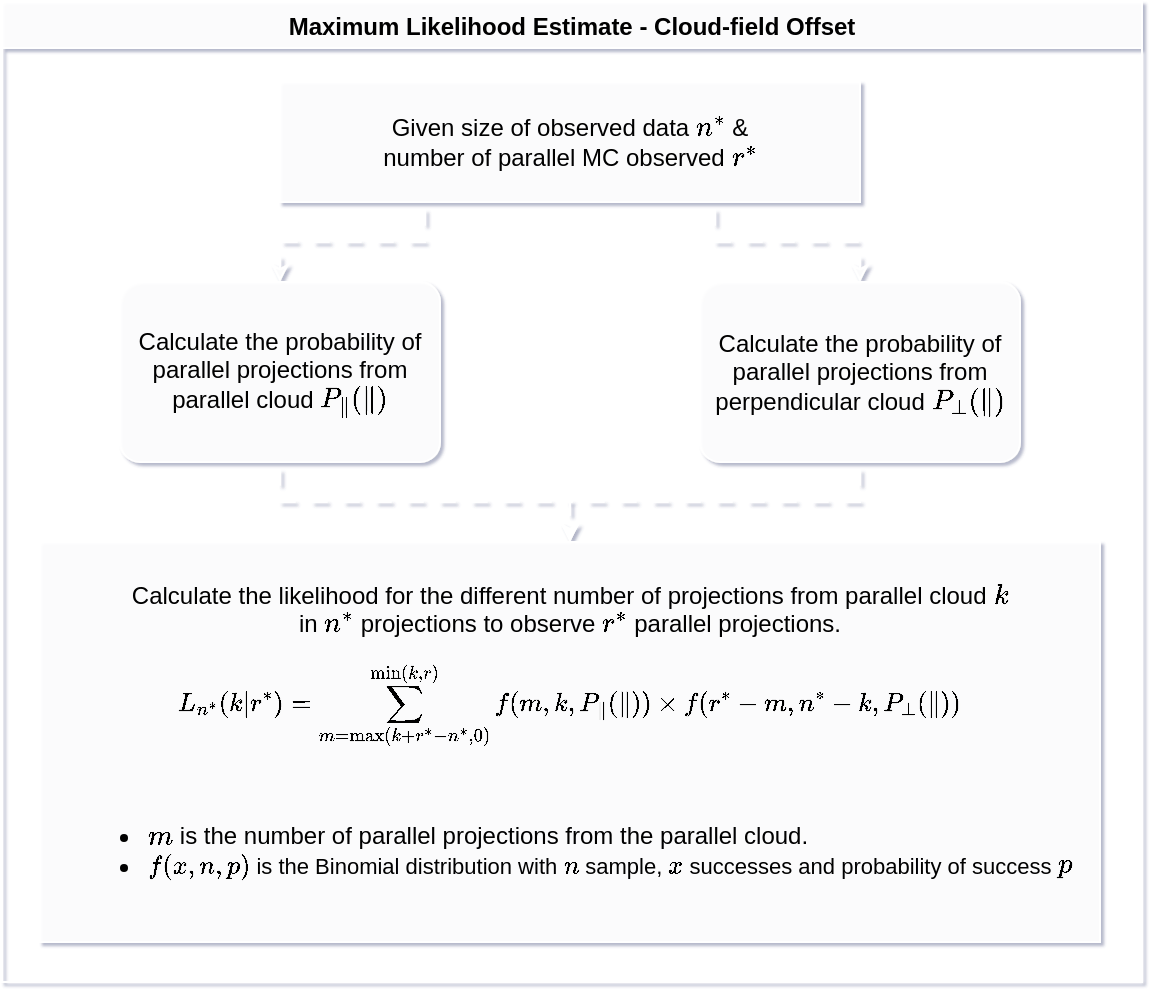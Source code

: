 <mxfile version="20.0.4" type="device"><diagram id="_TmfPOevUHNEVZGn_hcD" name="Page-1"><mxGraphModel dx="1422" dy="754" grid="1" gridSize="10" guides="1" tooltips="1" connect="1" arrows="1" fold="1" page="1" pageScale="1" pageWidth="827" pageHeight="1169" background="none" math="1" shadow="1"><root><mxCell id="0"/><mxCell id="1" parent="0"/><mxCell id="x-lCHCFXHIR6fkb_BgTE-5" style="edgeStyle=orthogonalEdgeStyle;rounded=0;orthogonalLoop=1;jettySize=auto;html=1;exitX=0.75;exitY=1;exitDx=0;exitDy=0;entryX=0.5;entryY=0;entryDx=0;entryDy=0;fontSize=12;fillOpacity=90;strokeColor=#FFFFFF;flowAnimation=1;" parent="1" source="x-lCHCFXHIR6fkb_BgTE-1" target="x-lCHCFXHIR6fkb_BgTE-3" edge="1"><mxGeometry relative="1" as="geometry"/></mxCell><mxCell id="x-lCHCFXHIR6fkb_BgTE-6" style="edgeStyle=orthogonalEdgeStyle;rounded=0;orthogonalLoop=1;jettySize=auto;html=1;exitX=0.25;exitY=1;exitDx=0;exitDy=0;entryX=0.5;entryY=0;entryDx=0;entryDy=0;fontSize=12;fillOpacity=90;strokeColor=#FFFFFF;flowAnimation=1;" parent="1" source="x-lCHCFXHIR6fkb_BgTE-1" target="x-lCHCFXHIR6fkb_BgTE-2" edge="1"><mxGeometry relative="1" as="geometry"/></mxCell><mxCell id="x-lCHCFXHIR6fkb_BgTE-1" value="Given size of observed data \(n^*\)&lt;i&gt;&amp;nbsp;&lt;/i&gt;&amp;amp; &lt;br&gt;number of parallel MC observed \(r^*\)" style="rounded=0;whiteSpace=wrap;html=1;fillOpacity=90;strokeColor=#FFFFFF;absoluteArcSize=1;" parent="1" vertex="1"><mxGeometry x="269" y="134" width="290" height="60" as="geometry"/></mxCell><mxCell id="x-lCHCFXHIR6fkb_BgTE-7" style="edgeStyle=orthogonalEdgeStyle;rounded=0;orthogonalLoop=1;jettySize=auto;html=1;exitX=0.5;exitY=1;exitDx=0;exitDy=0;entryX=0.5;entryY=0;entryDx=0;entryDy=0;fontSize=12;fillOpacity=90;strokeColor=#FFFFFF;flowAnimation=1;" parent="1" source="x-lCHCFXHIR6fkb_BgTE-2" target="x-lCHCFXHIR6fkb_BgTE-4" edge="1"><mxGeometry relative="1" as="geometry"/></mxCell><mxCell id="x-lCHCFXHIR6fkb_BgTE-2" value="Calculate the probability of parallel projections from parallel cloud \(P_\parallel (\parallel)\)" style="rounded=1;whiteSpace=wrap;html=1;fillOpacity=90;strokeColor=#FFFFFF;absoluteArcSize=1;" parent="1" vertex="1"><mxGeometry x="189" y="234" width="160" height="90" as="geometry"/></mxCell><mxCell id="x-lCHCFXHIR6fkb_BgTE-8" style="edgeStyle=orthogonalEdgeStyle;rounded=0;orthogonalLoop=1;jettySize=auto;html=1;exitX=0.5;exitY=1;exitDx=0;exitDy=0;entryX=0.5;entryY=0;entryDx=0;entryDy=0;fontSize=12;fillOpacity=90;strokeColor=#FFFFFF;flowAnimation=1;" parent="1" source="x-lCHCFXHIR6fkb_BgTE-3" target="x-lCHCFXHIR6fkb_BgTE-4" edge="1"><mxGeometry relative="1" as="geometry"/></mxCell><mxCell id="x-lCHCFXHIR6fkb_BgTE-3" value="Calculate the probability of parallel projections from perpendicular cloud \(P_\perp (\parallel)\)" style="rounded=1;whiteSpace=wrap;html=1;fillOpacity=90;strokeColor=#FFFFFF;absoluteArcSize=1;" parent="1" vertex="1"><mxGeometry x="479" y="234" width="160" height="90" as="geometry"/></mxCell><mxCell id="x-lCHCFXHIR6fkb_BgTE-4" value="Calculate the likelihood for the different number of projections from parallel cloud \(k\) &lt;br&gt;in \(n^*\) projections to observe \(r^*\) parallel projections.&lt;br&gt;&lt;font style=&quot;&quot;&gt;&lt;span style=&quot;font-size: 11px; line-height: 0.5;&quot;&gt;$$L_{n^*} (k | r^*) = \sum_{m = \max(k+r^* - n^*, 0)}^{\min(k, r)} f(m, k, P_\parallel(\parallel)) \times f(r^* - m, n^* - k, P_\perp(\parallel))$$&lt;br&gt;&lt;/span&gt;&lt;ul&gt;&lt;li style=&quot;text-align: left;&quot;&gt;&lt;font style=&quot;&quot;&gt;&lt;span style=&quot;background-color: initial;&quot;&gt;\(m\) is the number of parallel projections from the parallel cloud.&lt;/span&gt;&lt;/font&gt;&lt;/li&gt;&lt;li style=&quot;text-align: left;&quot;&gt;&lt;font style=&quot;font-size: 11px;&quot;&gt;\(f(x, n, p)\) is the Binomial distribution with \(n\)&amp;nbsp;sample, \(x\) successes and probability of success&amp;nbsp;&lt;/font&gt;\(p\)&lt;/li&gt;&lt;/ul&gt;&lt;/font&gt;" style="rounded=0;whiteSpace=wrap;html=1;fillOpacity=90;strokeColor=#FFFFFF;absoluteArcSize=1;" parent="1" vertex="1"><mxGeometry x="149" y="364" width="530" height="200" as="geometry"/></mxCell><mxCell id="x-lCHCFXHIR6fkb_BgTE-9" value="Maximum Likelihood Estimate - Cloud-field Offset" style="swimlane;rounded=0;fontSize=12;swimlaneLine=1;fillOpacity=90;strokeColor=#FFFFFF;" parent="1" vertex="1"><mxGeometry x="130" y="94" width="570" height="490" as="geometry"/></mxCell></root></mxGraphModel></diagram></mxfile>